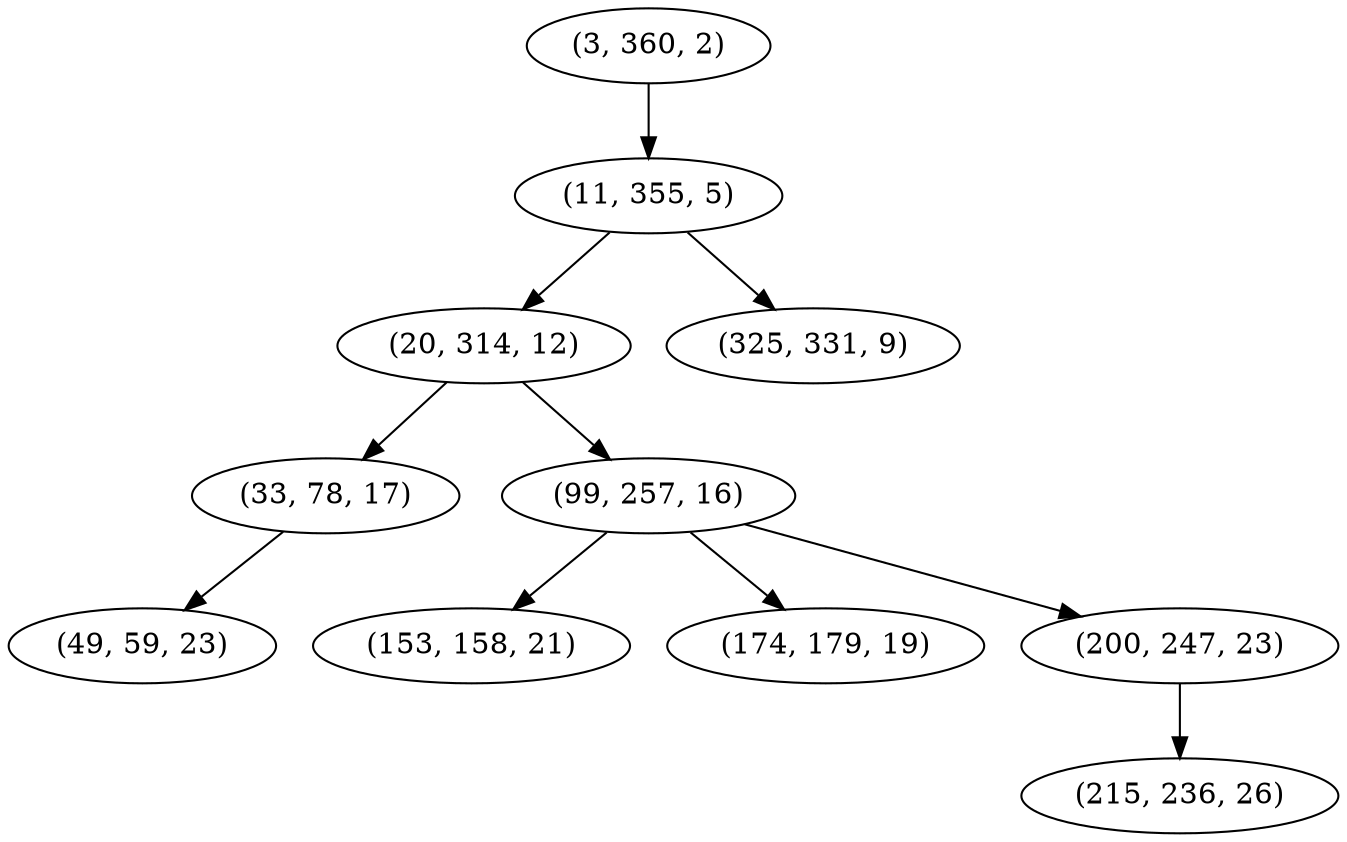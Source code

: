 digraph tree {
    "(3, 360, 2)";
    "(11, 355, 5)";
    "(20, 314, 12)";
    "(33, 78, 17)";
    "(49, 59, 23)";
    "(99, 257, 16)";
    "(153, 158, 21)";
    "(174, 179, 19)";
    "(200, 247, 23)";
    "(215, 236, 26)";
    "(325, 331, 9)";
    "(3, 360, 2)" -> "(11, 355, 5)";
    "(11, 355, 5)" -> "(20, 314, 12)";
    "(11, 355, 5)" -> "(325, 331, 9)";
    "(20, 314, 12)" -> "(33, 78, 17)";
    "(20, 314, 12)" -> "(99, 257, 16)";
    "(33, 78, 17)" -> "(49, 59, 23)";
    "(99, 257, 16)" -> "(153, 158, 21)";
    "(99, 257, 16)" -> "(174, 179, 19)";
    "(99, 257, 16)" -> "(200, 247, 23)";
    "(200, 247, 23)" -> "(215, 236, 26)";
}
